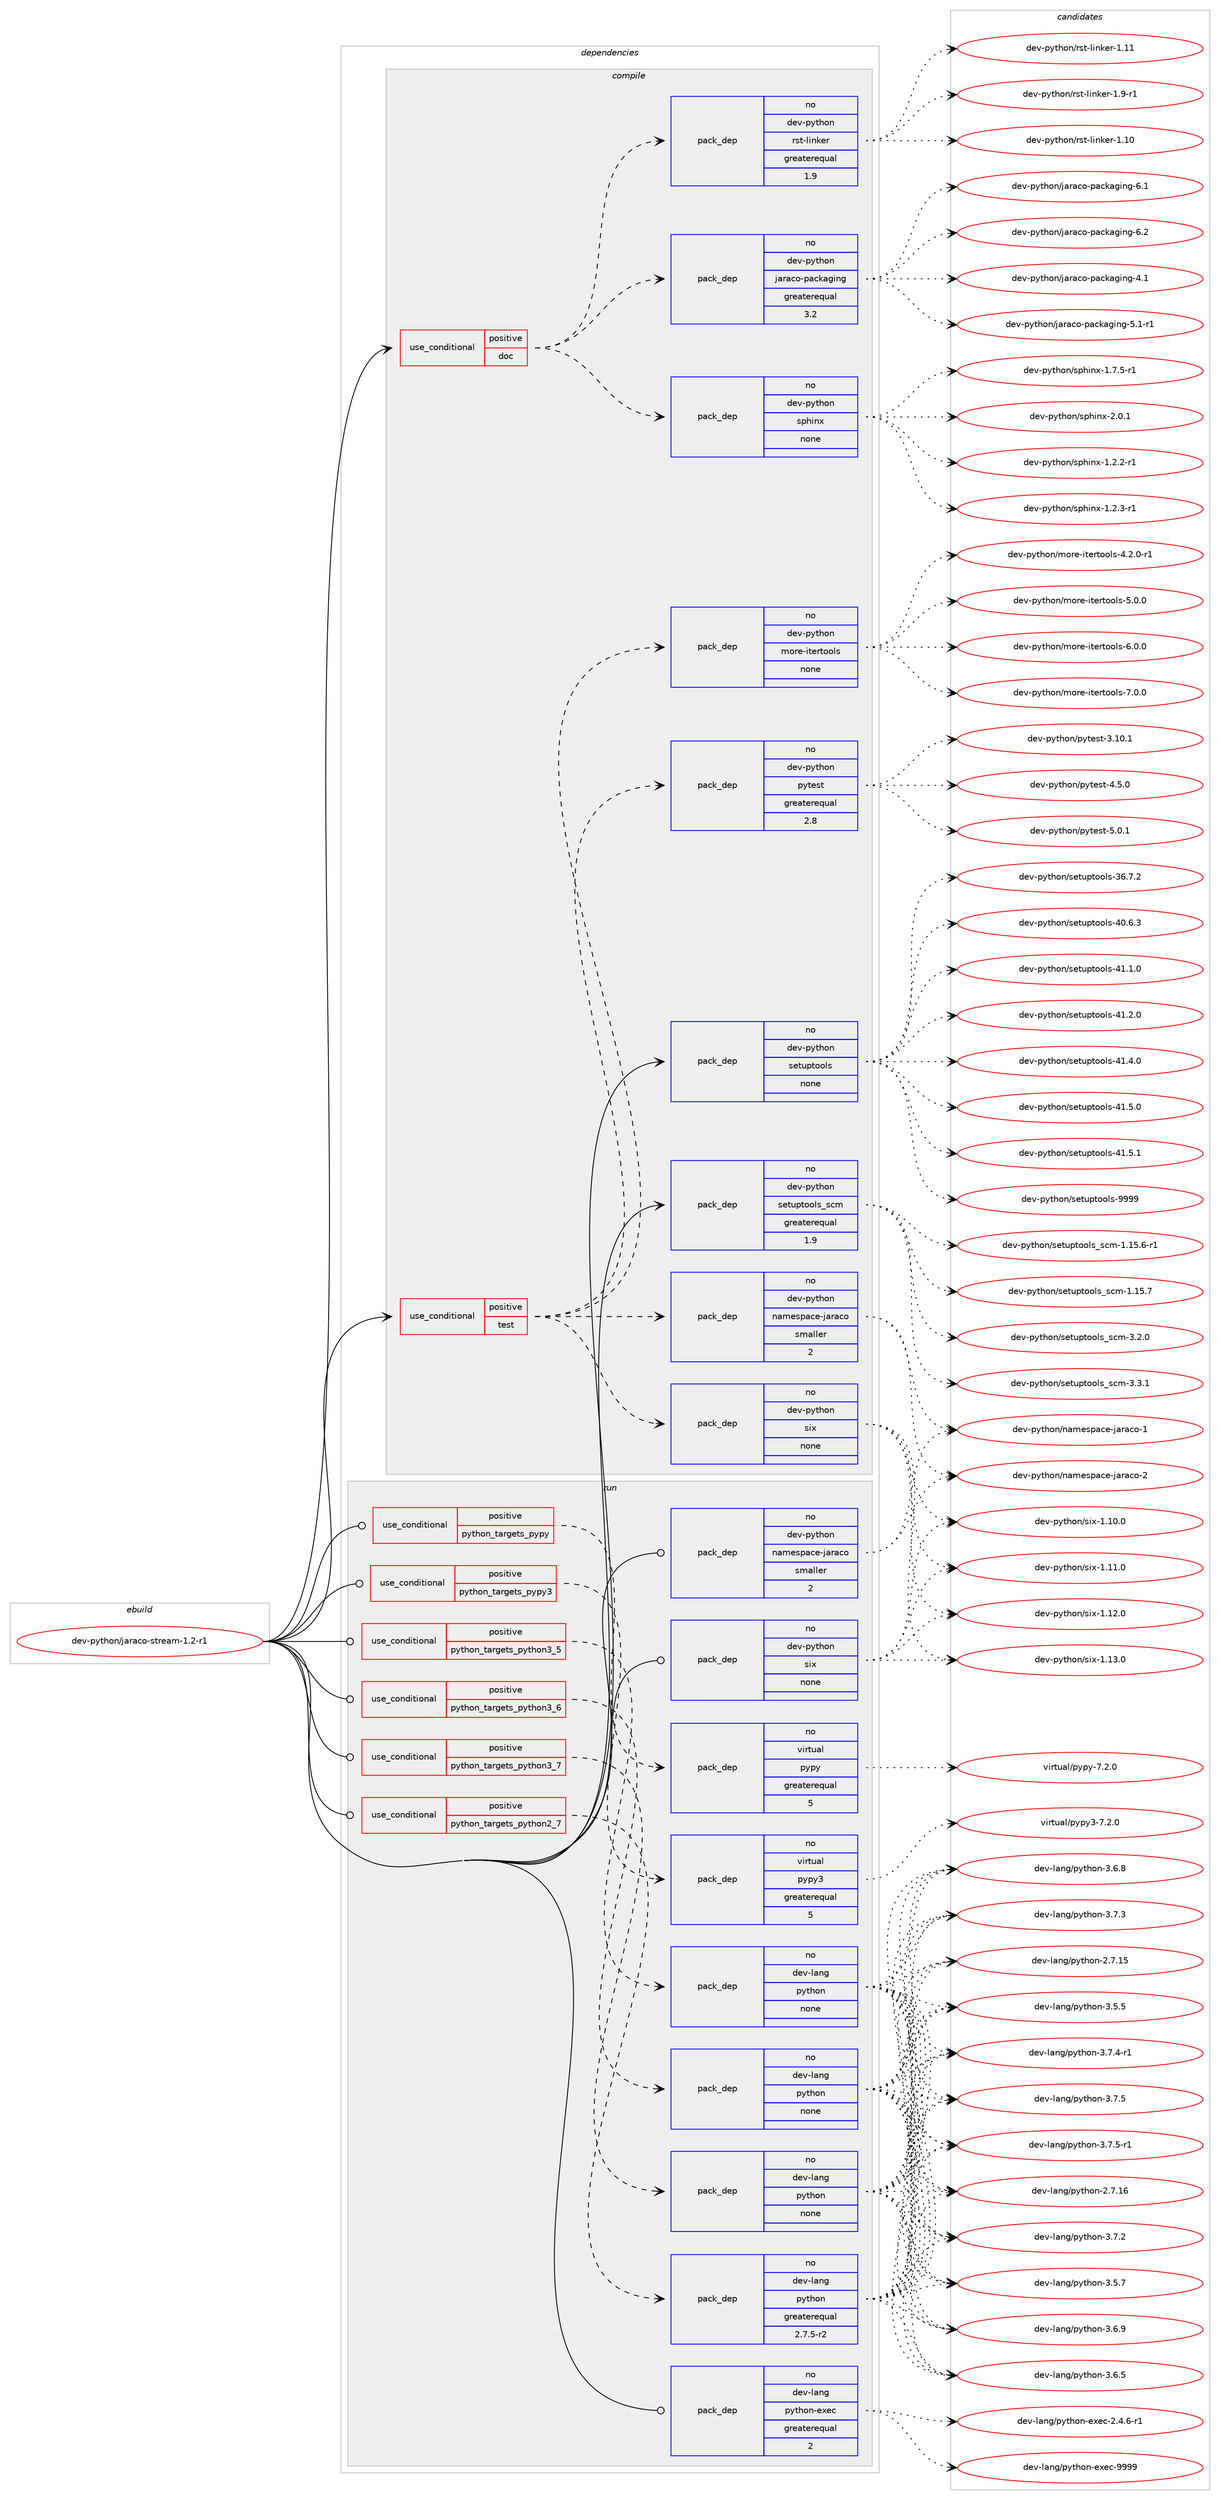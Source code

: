 digraph prolog {

# *************
# Graph options
# *************

newrank=true;
concentrate=true;
compound=true;
graph [rankdir=LR,fontname=Helvetica,fontsize=10,ranksep=1.5];#, ranksep=2.5, nodesep=0.2];
edge  [arrowhead=vee];
node  [fontname=Helvetica,fontsize=10];

# **********
# The ebuild
# **********

subgraph cluster_leftcol {
color=gray;
rank=same;
label=<<i>ebuild</i>>;
id [label="dev-python/jaraco-stream-1.2-r1", color=red, width=4, href="../dev-python/jaraco-stream-1.2-r1.svg"];
}

# ****************
# The dependencies
# ****************

subgraph cluster_midcol {
color=gray;
label=<<i>dependencies</i>>;
subgraph cluster_compile {
fillcolor="#eeeeee";
style=filled;
label=<<i>compile</i>>;
subgraph cond141289 {
dependency610820 [label=<<TABLE BORDER="0" CELLBORDER="1" CELLSPACING="0" CELLPADDING="4"><TR><TD ROWSPAN="3" CELLPADDING="10">use_conditional</TD></TR><TR><TD>positive</TD></TR><TR><TD>doc</TD></TR></TABLE>>, shape=none, color=red];
subgraph pack457732 {
dependency610821 [label=<<TABLE BORDER="0" CELLBORDER="1" CELLSPACING="0" CELLPADDING="4" WIDTH="220"><TR><TD ROWSPAN="6" CELLPADDING="30">pack_dep</TD></TR><TR><TD WIDTH="110">no</TD></TR><TR><TD>dev-python</TD></TR><TR><TD>jaraco-packaging</TD></TR><TR><TD>greaterequal</TD></TR><TR><TD>3.2</TD></TR></TABLE>>, shape=none, color=blue];
}
dependency610820:e -> dependency610821:w [weight=20,style="dashed",arrowhead="vee"];
subgraph pack457733 {
dependency610822 [label=<<TABLE BORDER="0" CELLBORDER="1" CELLSPACING="0" CELLPADDING="4" WIDTH="220"><TR><TD ROWSPAN="6" CELLPADDING="30">pack_dep</TD></TR><TR><TD WIDTH="110">no</TD></TR><TR><TD>dev-python</TD></TR><TR><TD>rst-linker</TD></TR><TR><TD>greaterequal</TD></TR><TR><TD>1.9</TD></TR></TABLE>>, shape=none, color=blue];
}
dependency610820:e -> dependency610822:w [weight=20,style="dashed",arrowhead="vee"];
subgraph pack457734 {
dependency610823 [label=<<TABLE BORDER="0" CELLBORDER="1" CELLSPACING="0" CELLPADDING="4" WIDTH="220"><TR><TD ROWSPAN="6" CELLPADDING="30">pack_dep</TD></TR><TR><TD WIDTH="110">no</TD></TR><TR><TD>dev-python</TD></TR><TR><TD>sphinx</TD></TR><TR><TD>none</TD></TR><TR><TD></TD></TR></TABLE>>, shape=none, color=blue];
}
dependency610820:e -> dependency610823:w [weight=20,style="dashed",arrowhead="vee"];
}
id:e -> dependency610820:w [weight=20,style="solid",arrowhead="vee"];
subgraph cond141290 {
dependency610824 [label=<<TABLE BORDER="0" CELLBORDER="1" CELLSPACING="0" CELLPADDING="4"><TR><TD ROWSPAN="3" CELLPADDING="10">use_conditional</TD></TR><TR><TD>positive</TD></TR><TR><TD>test</TD></TR></TABLE>>, shape=none, color=red];
subgraph pack457735 {
dependency610825 [label=<<TABLE BORDER="0" CELLBORDER="1" CELLSPACING="0" CELLPADDING="4" WIDTH="220"><TR><TD ROWSPAN="6" CELLPADDING="30">pack_dep</TD></TR><TR><TD WIDTH="110">no</TD></TR><TR><TD>dev-python</TD></TR><TR><TD>namespace-jaraco</TD></TR><TR><TD>smaller</TD></TR><TR><TD>2</TD></TR></TABLE>>, shape=none, color=blue];
}
dependency610824:e -> dependency610825:w [weight=20,style="dashed",arrowhead="vee"];
subgraph pack457736 {
dependency610826 [label=<<TABLE BORDER="0" CELLBORDER="1" CELLSPACING="0" CELLPADDING="4" WIDTH="220"><TR><TD ROWSPAN="6" CELLPADDING="30">pack_dep</TD></TR><TR><TD WIDTH="110">no</TD></TR><TR><TD>dev-python</TD></TR><TR><TD>six</TD></TR><TR><TD>none</TD></TR><TR><TD></TD></TR></TABLE>>, shape=none, color=blue];
}
dependency610824:e -> dependency610826:w [weight=20,style="dashed",arrowhead="vee"];
subgraph pack457737 {
dependency610827 [label=<<TABLE BORDER="0" CELLBORDER="1" CELLSPACING="0" CELLPADDING="4" WIDTH="220"><TR><TD ROWSPAN="6" CELLPADDING="30">pack_dep</TD></TR><TR><TD WIDTH="110">no</TD></TR><TR><TD>dev-python</TD></TR><TR><TD>pytest</TD></TR><TR><TD>greaterequal</TD></TR><TR><TD>2.8</TD></TR></TABLE>>, shape=none, color=blue];
}
dependency610824:e -> dependency610827:w [weight=20,style="dashed",arrowhead="vee"];
subgraph pack457738 {
dependency610828 [label=<<TABLE BORDER="0" CELLBORDER="1" CELLSPACING="0" CELLPADDING="4" WIDTH="220"><TR><TD ROWSPAN="6" CELLPADDING="30">pack_dep</TD></TR><TR><TD WIDTH="110">no</TD></TR><TR><TD>dev-python</TD></TR><TR><TD>more-itertools</TD></TR><TR><TD>none</TD></TR><TR><TD></TD></TR></TABLE>>, shape=none, color=blue];
}
dependency610824:e -> dependency610828:w [weight=20,style="dashed",arrowhead="vee"];
}
id:e -> dependency610824:w [weight=20,style="solid",arrowhead="vee"];
subgraph pack457739 {
dependency610829 [label=<<TABLE BORDER="0" CELLBORDER="1" CELLSPACING="0" CELLPADDING="4" WIDTH="220"><TR><TD ROWSPAN="6" CELLPADDING="30">pack_dep</TD></TR><TR><TD WIDTH="110">no</TD></TR><TR><TD>dev-python</TD></TR><TR><TD>setuptools</TD></TR><TR><TD>none</TD></TR><TR><TD></TD></TR></TABLE>>, shape=none, color=blue];
}
id:e -> dependency610829:w [weight=20,style="solid",arrowhead="vee"];
subgraph pack457740 {
dependency610830 [label=<<TABLE BORDER="0" CELLBORDER="1" CELLSPACING="0" CELLPADDING="4" WIDTH="220"><TR><TD ROWSPAN="6" CELLPADDING="30">pack_dep</TD></TR><TR><TD WIDTH="110">no</TD></TR><TR><TD>dev-python</TD></TR><TR><TD>setuptools_scm</TD></TR><TR><TD>greaterequal</TD></TR><TR><TD>1.9</TD></TR></TABLE>>, shape=none, color=blue];
}
id:e -> dependency610830:w [weight=20,style="solid",arrowhead="vee"];
}
subgraph cluster_compileandrun {
fillcolor="#eeeeee";
style=filled;
label=<<i>compile and run</i>>;
}
subgraph cluster_run {
fillcolor="#eeeeee";
style=filled;
label=<<i>run</i>>;
subgraph cond141291 {
dependency610831 [label=<<TABLE BORDER="0" CELLBORDER="1" CELLSPACING="0" CELLPADDING="4"><TR><TD ROWSPAN="3" CELLPADDING="10">use_conditional</TD></TR><TR><TD>positive</TD></TR><TR><TD>python_targets_pypy</TD></TR></TABLE>>, shape=none, color=red];
subgraph pack457741 {
dependency610832 [label=<<TABLE BORDER="0" CELLBORDER="1" CELLSPACING="0" CELLPADDING="4" WIDTH="220"><TR><TD ROWSPAN="6" CELLPADDING="30">pack_dep</TD></TR><TR><TD WIDTH="110">no</TD></TR><TR><TD>virtual</TD></TR><TR><TD>pypy</TD></TR><TR><TD>greaterequal</TD></TR><TR><TD>5</TD></TR></TABLE>>, shape=none, color=blue];
}
dependency610831:e -> dependency610832:w [weight=20,style="dashed",arrowhead="vee"];
}
id:e -> dependency610831:w [weight=20,style="solid",arrowhead="odot"];
subgraph cond141292 {
dependency610833 [label=<<TABLE BORDER="0" CELLBORDER="1" CELLSPACING="0" CELLPADDING="4"><TR><TD ROWSPAN="3" CELLPADDING="10">use_conditional</TD></TR><TR><TD>positive</TD></TR><TR><TD>python_targets_pypy3</TD></TR></TABLE>>, shape=none, color=red];
subgraph pack457742 {
dependency610834 [label=<<TABLE BORDER="0" CELLBORDER="1" CELLSPACING="0" CELLPADDING="4" WIDTH="220"><TR><TD ROWSPAN="6" CELLPADDING="30">pack_dep</TD></TR><TR><TD WIDTH="110">no</TD></TR><TR><TD>virtual</TD></TR><TR><TD>pypy3</TD></TR><TR><TD>greaterequal</TD></TR><TR><TD>5</TD></TR></TABLE>>, shape=none, color=blue];
}
dependency610833:e -> dependency610834:w [weight=20,style="dashed",arrowhead="vee"];
}
id:e -> dependency610833:w [weight=20,style="solid",arrowhead="odot"];
subgraph cond141293 {
dependency610835 [label=<<TABLE BORDER="0" CELLBORDER="1" CELLSPACING="0" CELLPADDING="4"><TR><TD ROWSPAN="3" CELLPADDING="10">use_conditional</TD></TR><TR><TD>positive</TD></TR><TR><TD>python_targets_python2_7</TD></TR></TABLE>>, shape=none, color=red];
subgraph pack457743 {
dependency610836 [label=<<TABLE BORDER="0" CELLBORDER="1" CELLSPACING="0" CELLPADDING="4" WIDTH="220"><TR><TD ROWSPAN="6" CELLPADDING="30">pack_dep</TD></TR><TR><TD WIDTH="110">no</TD></TR><TR><TD>dev-lang</TD></TR><TR><TD>python</TD></TR><TR><TD>greaterequal</TD></TR><TR><TD>2.7.5-r2</TD></TR></TABLE>>, shape=none, color=blue];
}
dependency610835:e -> dependency610836:w [weight=20,style="dashed",arrowhead="vee"];
}
id:e -> dependency610835:w [weight=20,style="solid",arrowhead="odot"];
subgraph cond141294 {
dependency610837 [label=<<TABLE BORDER="0" CELLBORDER="1" CELLSPACING="0" CELLPADDING="4"><TR><TD ROWSPAN="3" CELLPADDING="10">use_conditional</TD></TR><TR><TD>positive</TD></TR><TR><TD>python_targets_python3_5</TD></TR></TABLE>>, shape=none, color=red];
subgraph pack457744 {
dependency610838 [label=<<TABLE BORDER="0" CELLBORDER="1" CELLSPACING="0" CELLPADDING="4" WIDTH="220"><TR><TD ROWSPAN="6" CELLPADDING="30">pack_dep</TD></TR><TR><TD WIDTH="110">no</TD></TR><TR><TD>dev-lang</TD></TR><TR><TD>python</TD></TR><TR><TD>none</TD></TR><TR><TD></TD></TR></TABLE>>, shape=none, color=blue];
}
dependency610837:e -> dependency610838:w [weight=20,style="dashed",arrowhead="vee"];
}
id:e -> dependency610837:w [weight=20,style="solid",arrowhead="odot"];
subgraph cond141295 {
dependency610839 [label=<<TABLE BORDER="0" CELLBORDER="1" CELLSPACING="0" CELLPADDING="4"><TR><TD ROWSPAN="3" CELLPADDING="10">use_conditional</TD></TR><TR><TD>positive</TD></TR><TR><TD>python_targets_python3_6</TD></TR></TABLE>>, shape=none, color=red];
subgraph pack457745 {
dependency610840 [label=<<TABLE BORDER="0" CELLBORDER="1" CELLSPACING="0" CELLPADDING="4" WIDTH="220"><TR><TD ROWSPAN="6" CELLPADDING="30">pack_dep</TD></TR><TR><TD WIDTH="110">no</TD></TR><TR><TD>dev-lang</TD></TR><TR><TD>python</TD></TR><TR><TD>none</TD></TR><TR><TD></TD></TR></TABLE>>, shape=none, color=blue];
}
dependency610839:e -> dependency610840:w [weight=20,style="dashed",arrowhead="vee"];
}
id:e -> dependency610839:w [weight=20,style="solid",arrowhead="odot"];
subgraph cond141296 {
dependency610841 [label=<<TABLE BORDER="0" CELLBORDER="1" CELLSPACING="0" CELLPADDING="4"><TR><TD ROWSPAN="3" CELLPADDING="10">use_conditional</TD></TR><TR><TD>positive</TD></TR><TR><TD>python_targets_python3_7</TD></TR></TABLE>>, shape=none, color=red];
subgraph pack457746 {
dependency610842 [label=<<TABLE BORDER="0" CELLBORDER="1" CELLSPACING="0" CELLPADDING="4" WIDTH="220"><TR><TD ROWSPAN="6" CELLPADDING="30">pack_dep</TD></TR><TR><TD WIDTH="110">no</TD></TR><TR><TD>dev-lang</TD></TR><TR><TD>python</TD></TR><TR><TD>none</TD></TR><TR><TD></TD></TR></TABLE>>, shape=none, color=blue];
}
dependency610841:e -> dependency610842:w [weight=20,style="dashed",arrowhead="vee"];
}
id:e -> dependency610841:w [weight=20,style="solid",arrowhead="odot"];
subgraph pack457747 {
dependency610843 [label=<<TABLE BORDER="0" CELLBORDER="1" CELLSPACING="0" CELLPADDING="4" WIDTH="220"><TR><TD ROWSPAN="6" CELLPADDING="30">pack_dep</TD></TR><TR><TD WIDTH="110">no</TD></TR><TR><TD>dev-lang</TD></TR><TR><TD>python-exec</TD></TR><TR><TD>greaterequal</TD></TR><TR><TD>2</TD></TR></TABLE>>, shape=none, color=blue];
}
id:e -> dependency610843:w [weight=20,style="solid",arrowhead="odot"];
subgraph pack457748 {
dependency610844 [label=<<TABLE BORDER="0" CELLBORDER="1" CELLSPACING="0" CELLPADDING="4" WIDTH="220"><TR><TD ROWSPAN="6" CELLPADDING="30">pack_dep</TD></TR><TR><TD WIDTH="110">no</TD></TR><TR><TD>dev-python</TD></TR><TR><TD>namespace-jaraco</TD></TR><TR><TD>smaller</TD></TR><TR><TD>2</TD></TR></TABLE>>, shape=none, color=blue];
}
id:e -> dependency610844:w [weight=20,style="solid",arrowhead="odot"];
subgraph pack457749 {
dependency610845 [label=<<TABLE BORDER="0" CELLBORDER="1" CELLSPACING="0" CELLPADDING="4" WIDTH="220"><TR><TD ROWSPAN="6" CELLPADDING="30">pack_dep</TD></TR><TR><TD WIDTH="110">no</TD></TR><TR><TD>dev-python</TD></TR><TR><TD>six</TD></TR><TR><TD>none</TD></TR><TR><TD></TD></TR></TABLE>>, shape=none, color=blue];
}
id:e -> dependency610845:w [weight=20,style="solid",arrowhead="odot"];
}
}

# **************
# The candidates
# **************

subgraph cluster_choices {
rank=same;
color=gray;
label=<<i>candidates</i>>;

subgraph choice457732 {
color=black;
nodesep=1;
choice10010111845112121116104111110471069711497991114511297991079710310511010345524649 [label="dev-python/jaraco-packaging-4.1", color=red, width=4,href="../dev-python/jaraco-packaging-4.1.svg"];
choice100101118451121211161041111104710697114979911145112979910797103105110103455346494511449 [label="dev-python/jaraco-packaging-5.1-r1", color=red, width=4,href="../dev-python/jaraco-packaging-5.1-r1.svg"];
choice10010111845112121116104111110471069711497991114511297991079710310511010345544649 [label="dev-python/jaraco-packaging-6.1", color=red, width=4,href="../dev-python/jaraco-packaging-6.1.svg"];
choice10010111845112121116104111110471069711497991114511297991079710310511010345544650 [label="dev-python/jaraco-packaging-6.2", color=red, width=4,href="../dev-python/jaraco-packaging-6.2.svg"];
dependency610821:e -> choice10010111845112121116104111110471069711497991114511297991079710310511010345524649:w [style=dotted,weight="100"];
dependency610821:e -> choice100101118451121211161041111104710697114979911145112979910797103105110103455346494511449:w [style=dotted,weight="100"];
dependency610821:e -> choice10010111845112121116104111110471069711497991114511297991079710310511010345544649:w [style=dotted,weight="100"];
dependency610821:e -> choice10010111845112121116104111110471069711497991114511297991079710310511010345544650:w [style=dotted,weight="100"];
}
subgraph choice457733 {
color=black;
nodesep=1;
choice1001011184511212111610411111047114115116451081051101071011144549464948 [label="dev-python/rst-linker-1.10", color=red, width=4,href="../dev-python/rst-linker-1.10.svg"];
choice1001011184511212111610411111047114115116451081051101071011144549464949 [label="dev-python/rst-linker-1.11", color=red, width=4,href="../dev-python/rst-linker-1.11.svg"];
choice100101118451121211161041111104711411511645108105110107101114454946574511449 [label="dev-python/rst-linker-1.9-r1", color=red, width=4,href="../dev-python/rst-linker-1.9-r1.svg"];
dependency610822:e -> choice1001011184511212111610411111047114115116451081051101071011144549464948:w [style=dotted,weight="100"];
dependency610822:e -> choice1001011184511212111610411111047114115116451081051101071011144549464949:w [style=dotted,weight="100"];
dependency610822:e -> choice100101118451121211161041111104711411511645108105110107101114454946574511449:w [style=dotted,weight="100"];
}
subgraph choice457734 {
color=black;
nodesep=1;
choice10010111845112121116104111110471151121041051101204549465046504511449 [label="dev-python/sphinx-1.2.2-r1", color=red, width=4,href="../dev-python/sphinx-1.2.2-r1.svg"];
choice10010111845112121116104111110471151121041051101204549465046514511449 [label="dev-python/sphinx-1.2.3-r1", color=red, width=4,href="../dev-python/sphinx-1.2.3-r1.svg"];
choice10010111845112121116104111110471151121041051101204549465546534511449 [label="dev-python/sphinx-1.7.5-r1", color=red, width=4,href="../dev-python/sphinx-1.7.5-r1.svg"];
choice1001011184511212111610411111047115112104105110120455046484649 [label="dev-python/sphinx-2.0.1", color=red, width=4,href="../dev-python/sphinx-2.0.1.svg"];
dependency610823:e -> choice10010111845112121116104111110471151121041051101204549465046504511449:w [style=dotted,weight="100"];
dependency610823:e -> choice10010111845112121116104111110471151121041051101204549465046514511449:w [style=dotted,weight="100"];
dependency610823:e -> choice10010111845112121116104111110471151121041051101204549465546534511449:w [style=dotted,weight="100"];
dependency610823:e -> choice1001011184511212111610411111047115112104105110120455046484649:w [style=dotted,weight="100"];
}
subgraph choice457735 {
color=black;
nodesep=1;
choice1001011184511212111610411111047110971091011151129799101451069711497991114549 [label="dev-python/namespace-jaraco-1", color=red, width=4,href="../dev-python/namespace-jaraco-1.svg"];
choice1001011184511212111610411111047110971091011151129799101451069711497991114550 [label="dev-python/namespace-jaraco-2", color=red, width=4,href="../dev-python/namespace-jaraco-2.svg"];
dependency610825:e -> choice1001011184511212111610411111047110971091011151129799101451069711497991114549:w [style=dotted,weight="100"];
dependency610825:e -> choice1001011184511212111610411111047110971091011151129799101451069711497991114550:w [style=dotted,weight="100"];
}
subgraph choice457736 {
color=black;
nodesep=1;
choice100101118451121211161041111104711510512045494649484648 [label="dev-python/six-1.10.0", color=red, width=4,href="../dev-python/six-1.10.0.svg"];
choice100101118451121211161041111104711510512045494649494648 [label="dev-python/six-1.11.0", color=red, width=4,href="../dev-python/six-1.11.0.svg"];
choice100101118451121211161041111104711510512045494649504648 [label="dev-python/six-1.12.0", color=red, width=4,href="../dev-python/six-1.12.0.svg"];
choice100101118451121211161041111104711510512045494649514648 [label="dev-python/six-1.13.0", color=red, width=4,href="../dev-python/six-1.13.0.svg"];
dependency610826:e -> choice100101118451121211161041111104711510512045494649484648:w [style=dotted,weight="100"];
dependency610826:e -> choice100101118451121211161041111104711510512045494649494648:w [style=dotted,weight="100"];
dependency610826:e -> choice100101118451121211161041111104711510512045494649504648:w [style=dotted,weight="100"];
dependency610826:e -> choice100101118451121211161041111104711510512045494649514648:w [style=dotted,weight="100"];
}
subgraph choice457737 {
color=black;
nodesep=1;
choice100101118451121211161041111104711212111610111511645514649484649 [label="dev-python/pytest-3.10.1", color=red, width=4,href="../dev-python/pytest-3.10.1.svg"];
choice1001011184511212111610411111047112121116101115116455246534648 [label="dev-python/pytest-4.5.0", color=red, width=4,href="../dev-python/pytest-4.5.0.svg"];
choice1001011184511212111610411111047112121116101115116455346484649 [label="dev-python/pytest-5.0.1", color=red, width=4,href="../dev-python/pytest-5.0.1.svg"];
dependency610827:e -> choice100101118451121211161041111104711212111610111511645514649484649:w [style=dotted,weight="100"];
dependency610827:e -> choice1001011184511212111610411111047112121116101115116455246534648:w [style=dotted,weight="100"];
dependency610827:e -> choice1001011184511212111610411111047112121116101115116455346484649:w [style=dotted,weight="100"];
}
subgraph choice457738 {
color=black;
nodesep=1;
choice1001011184511212111610411111047109111114101451051161011141161111111081154552465046484511449 [label="dev-python/more-itertools-4.2.0-r1", color=red, width=4,href="../dev-python/more-itertools-4.2.0-r1.svg"];
choice100101118451121211161041111104710911111410145105116101114116111111108115455346484648 [label="dev-python/more-itertools-5.0.0", color=red, width=4,href="../dev-python/more-itertools-5.0.0.svg"];
choice100101118451121211161041111104710911111410145105116101114116111111108115455446484648 [label="dev-python/more-itertools-6.0.0", color=red, width=4,href="../dev-python/more-itertools-6.0.0.svg"];
choice100101118451121211161041111104710911111410145105116101114116111111108115455546484648 [label="dev-python/more-itertools-7.0.0", color=red, width=4,href="../dev-python/more-itertools-7.0.0.svg"];
dependency610828:e -> choice1001011184511212111610411111047109111114101451051161011141161111111081154552465046484511449:w [style=dotted,weight="100"];
dependency610828:e -> choice100101118451121211161041111104710911111410145105116101114116111111108115455346484648:w [style=dotted,weight="100"];
dependency610828:e -> choice100101118451121211161041111104710911111410145105116101114116111111108115455446484648:w [style=dotted,weight="100"];
dependency610828:e -> choice100101118451121211161041111104710911111410145105116101114116111111108115455546484648:w [style=dotted,weight="100"];
}
subgraph choice457739 {
color=black;
nodesep=1;
choice100101118451121211161041111104711510111611711211611111110811545515446554650 [label="dev-python/setuptools-36.7.2", color=red, width=4,href="../dev-python/setuptools-36.7.2.svg"];
choice100101118451121211161041111104711510111611711211611111110811545524846544651 [label="dev-python/setuptools-40.6.3", color=red, width=4,href="../dev-python/setuptools-40.6.3.svg"];
choice100101118451121211161041111104711510111611711211611111110811545524946494648 [label="dev-python/setuptools-41.1.0", color=red, width=4,href="../dev-python/setuptools-41.1.0.svg"];
choice100101118451121211161041111104711510111611711211611111110811545524946504648 [label="dev-python/setuptools-41.2.0", color=red, width=4,href="../dev-python/setuptools-41.2.0.svg"];
choice100101118451121211161041111104711510111611711211611111110811545524946524648 [label="dev-python/setuptools-41.4.0", color=red, width=4,href="../dev-python/setuptools-41.4.0.svg"];
choice100101118451121211161041111104711510111611711211611111110811545524946534648 [label="dev-python/setuptools-41.5.0", color=red, width=4,href="../dev-python/setuptools-41.5.0.svg"];
choice100101118451121211161041111104711510111611711211611111110811545524946534649 [label="dev-python/setuptools-41.5.1", color=red, width=4,href="../dev-python/setuptools-41.5.1.svg"];
choice10010111845112121116104111110471151011161171121161111111081154557575757 [label="dev-python/setuptools-9999", color=red, width=4,href="../dev-python/setuptools-9999.svg"];
dependency610829:e -> choice100101118451121211161041111104711510111611711211611111110811545515446554650:w [style=dotted,weight="100"];
dependency610829:e -> choice100101118451121211161041111104711510111611711211611111110811545524846544651:w [style=dotted,weight="100"];
dependency610829:e -> choice100101118451121211161041111104711510111611711211611111110811545524946494648:w [style=dotted,weight="100"];
dependency610829:e -> choice100101118451121211161041111104711510111611711211611111110811545524946504648:w [style=dotted,weight="100"];
dependency610829:e -> choice100101118451121211161041111104711510111611711211611111110811545524946524648:w [style=dotted,weight="100"];
dependency610829:e -> choice100101118451121211161041111104711510111611711211611111110811545524946534648:w [style=dotted,weight="100"];
dependency610829:e -> choice100101118451121211161041111104711510111611711211611111110811545524946534649:w [style=dotted,weight="100"];
dependency610829:e -> choice10010111845112121116104111110471151011161171121161111111081154557575757:w [style=dotted,weight="100"];
}
subgraph choice457740 {
color=black;
nodesep=1;
choice10010111845112121116104111110471151011161171121161111111081159511599109454946495346544511449 [label="dev-python/setuptools_scm-1.15.6-r1", color=red, width=4,href="../dev-python/setuptools_scm-1.15.6-r1.svg"];
choice1001011184511212111610411111047115101116117112116111111108115951159910945494649534655 [label="dev-python/setuptools_scm-1.15.7", color=red, width=4,href="../dev-python/setuptools_scm-1.15.7.svg"];
choice10010111845112121116104111110471151011161171121161111111081159511599109455146504648 [label="dev-python/setuptools_scm-3.2.0", color=red, width=4,href="../dev-python/setuptools_scm-3.2.0.svg"];
choice10010111845112121116104111110471151011161171121161111111081159511599109455146514649 [label="dev-python/setuptools_scm-3.3.1", color=red, width=4,href="../dev-python/setuptools_scm-3.3.1.svg"];
dependency610830:e -> choice10010111845112121116104111110471151011161171121161111111081159511599109454946495346544511449:w [style=dotted,weight="100"];
dependency610830:e -> choice1001011184511212111610411111047115101116117112116111111108115951159910945494649534655:w [style=dotted,weight="100"];
dependency610830:e -> choice10010111845112121116104111110471151011161171121161111111081159511599109455146504648:w [style=dotted,weight="100"];
dependency610830:e -> choice10010111845112121116104111110471151011161171121161111111081159511599109455146514649:w [style=dotted,weight="100"];
}
subgraph choice457741 {
color=black;
nodesep=1;
choice1181051141161179710847112121112121455546504648 [label="virtual/pypy-7.2.0", color=red, width=4,href="../virtual/pypy-7.2.0.svg"];
dependency610832:e -> choice1181051141161179710847112121112121455546504648:w [style=dotted,weight="100"];
}
subgraph choice457742 {
color=black;
nodesep=1;
choice118105114116117971084711212111212151455546504648 [label="virtual/pypy3-7.2.0", color=red, width=4,href="../virtual/pypy3-7.2.0.svg"];
dependency610834:e -> choice118105114116117971084711212111212151455546504648:w [style=dotted,weight="100"];
}
subgraph choice457743 {
color=black;
nodesep=1;
choice10010111845108971101034711212111610411111045504655464953 [label="dev-lang/python-2.7.15", color=red, width=4,href="../dev-lang/python-2.7.15.svg"];
choice10010111845108971101034711212111610411111045504655464954 [label="dev-lang/python-2.7.16", color=red, width=4,href="../dev-lang/python-2.7.16.svg"];
choice100101118451089711010347112121116104111110455146534653 [label="dev-lang/python-3.5.5", color=red, width=4,href="../dev-lang/python-3.5.5.svg"];
choice100101118451089711010347112121116104111110455146534655 [label="dev-lang/python-3.5.7", color=red, width=4,href="../dev-lang/python-3.5.7.svg"];
choice100101118451089711010347112121116104111110455146544653 [label="dev-lang/python-3.6.5", color=red, width=4,href="../dev-lang/python-3.6.5.svg"];
choice100101118451089711010347112121116104111110455146544656 [label="dev-lang/python-3.6.8", color=red, width=4,href="../dev-lang/python-3.6.8.svg"];
choice100101118451089711010347112121116104111110455146544657 [label="dev-lang/python-3.6.9", color=red, width=4,href="../dev-lang/python-3.6.9.svg"];
choice100101118451089711010347112121116104111110455146554650 [label="dev-lang/python-3.7.2", color=red, width=4,href="../dev-lang/python-3.7.2.svg"];
choice100101118451089711010347112121116104111110455146554651 [label="dev-lang/python-3.7.3", color=red, width=4,href="../dev-lang/python-3.7.3.svg"];
choice1001011184510897110103471121211161041111104551465546524511449 [label="dev-lang/python-3.7.4-r1", color=red, width=4,href="../dev-lang/python-3.7.4-r1.svg"];
choice100101118451089711010347112121116104111110455146554653 [label="dev-lang/python-3.7.5", color=red, width=4,href="../dev-lang/python-3.7.5.svg"];
choice1001011184510897110103471121211161041111104551465546534511449 [label="dev-lang/python-3.7.5-r1", color=red, width=4,href="../dev-lang/python-3.7.5-r1.svg"];
dependency610836:e -> choice10010111845108971101034711212111610411111045504655464953:w [style=dotted,weight="100"];
dependency610836:e -> choice10010111845108971101034711212111610411111045504655464954:w [style=dotted,weight="100"];
dependency610836:e -> choice100101118451089711010347112121116104111110455146534653:w [style=dotted,weight="100"];
dependency610836:e -> choice100101118451089711010347112121116104111110455146534655:w [style=dotted,weight="100"];
dependency610836:e -> choice100101118451089711010347112121116104111110455146544653:w [style=dotted,weight="100"];
dependency610836:e -> choice100101118451089711010347112121116104111110455146544656:w [style=dotted,weight="100"];
dependency610836:e -> choice100101118451089711010347112121116104111110455146544657:w [style=dotted,weight="100"];
dependency610836:e -> choice100101118451089711010347112121116104111110455146554650:w [style=dotted,weight="100"];
dependency610836:e -> choice100101118451089711010347112121116104111110455146554651:w [style=dotted,weight="100"];
dependency610836:e -> choice1001011184510897110103471121211161041111104551465546524511449:w [style=dotted,weight="100"];
dependency610836:e -> choice100101118451089711010347112121116104111110455146554653:w [style=dotted,weight="100"];
dependency610836:e -> choice1001011184510897110103471121211161041111104551465546534511449:w [style=dotted,weight="100"];
}
subgraph choice457744 {
color=black;
nodesep=1;
choice10010111845108971101034711212111610411111045504655464953 [label="dev-lang/python-2.7.15", color=red, width=4,href="../dev-lang/python-2.7.15.svg"];
choice10010111845108971101034711212111610411111045504655464954 [label="dev-lang/python-2.7.16", color=red, width=4,href="../dev-lang/python-2.7.16.svg"];
choice100101118451089711010347112121116104111110455146534653 [label="dev-lang/python-3.5.5", color=red, width=4,href="../dev-lang/python-3.5.5.svg"];
choice100101118451089711010347112121116104111110455146534655 [label="dev-lang/python-3.5.7", color=red, width=4,href="../dev-lang/python-3.5.7.svg"];
choice100101118451089711010347112121116104111110455146544653 [label="dev-lang/python-3.6.5", color=red, width=4,href="../dev-lang/python-3.6.5.svg"];
choice100101118451089711010347112121116104111110455146544656 [label="dev-lang/python-3.6.8", color=red, width=4,href="../dev-lang/python-3.6.8.svg"];
choice100101118451089711010347112121116104111110455146544657 [label="dev-lang/python-3.6.9", color=red, width=4,href="../dev-lang/python-3.6.9.svg"];
choice100101118451089711010347112121116104111110455146554650 [label="dev-lang/python-3.7.2", color=red, width=4,href="../dev-lang/python-3.7.2.svg"];
choice100101118451089711010347112121116104111110455146554651 [label="dev-lang/python-3.7.3", color=red, width=4,href="../dev-lang/python-3.7.3.svg"];
choice1001011184510897110103471121211161041111104551465546524511449 [label="dev-lang/python-3.7.4-r1", color=red, width=4,href="../dev-lang/python-3.7.4-r1.svg"];
choice100101118451089711010347112121116104111110455146554653 [label="dev-lang/python-3.7.5", color=red, width=4,href="../dev-lang/python-3.7.5.svg"];
choice1001011184510897110103471121211161041111104551465546534511449 [label="dev-lang/python-3.7.5-r1", color=red, width=4,href="../dev-lang/python-3.7.5-r1.svg"];
dependency610838:e -> choice10010111845108971101034711212111610411111045504655464953:w [style=dotted,weight="100"];
dependency610838:e -> choice10010111845108971101034711212111610411111045504655464954:w [style=dotted,weight="100"];
dependency610838:e -> choice100101118451089711010347112121116104111110455146534653:w [style=dotted,weight="100"];
dependency610838:e -> choice100101118451089711010347112121116104111110455146534655:w [style=dotted,weight="100"];
dependency610838:e -> choice100101118451089711010347112121116104111110455146544653:w [style=dotted,weight="100"];
dependency610838:e -> choice100101118451089711010347112121116104111110455146544656:w [style=dotted,weight="100"];
dependency610838:e -> choice100101118451089711010347112121116104111110455146544657:w [style=dotted,weight="100"];
dependency610838:e -> choice100101118451089711010347112121116104111110455146554650:w [style=dotted,weight="100"];
dependency610838:e -> choice100101118451089711010347112121116104111110455146554651:w [style=dotted,weight="100"];
dependency610838:e -> choice1001011184510897110103471121211161041111104551465546524511449:w [style=dotted,weight="100"];
dependency610838:e -> choice100101118451089711010347112121116104111110455146554653:w [style=dotted,weight="100"];
dependency610838:e -> choice1001011184510897110103471121211161041111104551465546534511449:w [style=dotted,weight="100"];
}
subgraph choice457745 {
color=black;
nodesep=1;
choice10010111845108971101034711212111610411111045504655464953 [label="dev-lang/python-2.7.15", color=red, width=4,href="../dev-lang/python-2.7.15.svg"];
choice10010111845108971101034711212111610411111045504655464954 [label="dev-lang/python-2.7.16", color=red, width=4,href="../dev-lang/python-2.7.16.svg"];
choice100101118451089711010347112121116104111110455146534653 [label="dev-lang/python-3.5.5", color=red, width=4,href="../dev-lang/python-3.5.5.svg"];
choice100101118451089711010347112121116104111110455146534655 [label="dev-lang/python-3.5.7", color=red, width=4,href="../dev-lang/python-3.5.7.svg"];
choice100101118451089711010347112121116104111110455146544653 [label="dev-lang/python-3.6.5", color=red, width=4,href="../dev-lang/python-3.6.5.svg"];
choice100101118451089711010347112121116104111110455146544656 [label="dev-lang/python-3.6.8", color=red, width=4,href="../dev-lang/python-3.6.8.svg"];
choice100101118451089711010347112121116104111110455146544657 [label="dev-lang/python-3.6.9", color=red, width=4,href="../dev-lang/python-3.6.9.svg"];
choice100101118451089711010347112121116104111110455146554650 [label="dev-lang/python-3.7.2", color=red, width=4,href="../dev-lang/python-3.7.2.svg"];
choice100101118451089711010347112121116104111110455146554651 [label="dev-lang/python-3.7.3", color=red, width=4,href="../dev-lang/python-3.7.3.svg"];
choice1001011184510897110103471121211161041111104551465546524511449 [label="dev-lang/python-3.7.4-r1", color=red, width=4,href="../dev-lang/python-3.7.4-r1.svg"];
choice100101118451089711010347112121116104111110455146554653 [label="dev-lang/python-3.7.5", color=red, width=4,href="../dev-lang/python-3.7.5.svg"];
choice1001011184510897110103471121211161041111104551465546534511449 [label="dev-lang/python-3.7.5-r1", color=red, width=4,href="../dev-lang/python-3.7.5-r1.svg"];
dependency610840:e -> choice10010111845108971101034711212111610411111045504655464953:w [style=dotted,weight="100"];
dependency610840:e -> choice10010111845108971101034711212111610411111045504655464954:w [style=dotted,weight="100"];
dependency610840:e -> choice100101118451089711010347112121116104111110455146534653:w [style=dotted,weight="100"];
dependency610840:e -> choice100101118451089711010347112121116104111110455146534655:w [style=dotted,weight="100"];
dependency610840:e -> choice100101118451089711010347112121116104111110455146544653:w [style=dotted,weight="100"];
dependency610840:e -> choice100101118451089711010347112121116104111110455146544656:w [style=dotted,weight="100"];
dependency610840:e -> choice100101118451089711010347112121116104111110455146544657:w [style=dotted,weight="100"];
dependency610840:e -> choice100101118451089711010347112121116104111110455146554650:w [style=dotted,weight="100"];
dependency610840:e -> choice100101118451089711010347112121116104111110455146554651:w [style=dotted,weight="100"];
dependency610840:e -> choice1001011184510897110103471121211161041111104551465546524511449:w [style=dotted,weight="100"];
dependency610840:e -> choice100101118451089711010347112121116104111110455146554653:w [style=dotted,weight="100"];
dependency610840:e -> choice1001011184510897110103471121211161041111104551465546534511449:w [style=dotted,weight="100"];
}
subgraph choice457746 {
color=black;
nodesep=1;
choice10010111845108971101034711212111610411111045504655464953 [label="dev-lang/python-2.7.15", color=red, width=4,href="../dev-lang/python-2.7.15.svg"];
choice10010111845108971101034711212111610411111045504655464954 [label="dev-lang/python-2.7.16", color=red, width=4,href="../dev-lang/python-2.7.16.svg"];
choice100101118451089711010347112121116104111110455146534653 [label="dev-lang/python-3.5.5", color=red, width=4,href="../dev-lang/python-3.5.5.svg"];
choice100101118451089711010347112121116104111110455146534655 [label="dev-lang/python-3.5.7", color=red, width=4,href="../dev-lang/python-3.5.7.svg"];
choice100101118451089711010347112121116104111110455146544653 [label="dev-lang/python-3.6.5", color=red, width=4,href="../dev-lang/python-3.6.5.svg"];
choice100101118451089711010347112121116104111110455146544656 [label="dev-lang/python-3.6.8", color=red, width=4,href="../dev-lang/python-3.6.8.svg"];
choice100101118451089711010347112121116104111110455146544657 [label="dev-lang/python-3.6.9", color=red, width=4,href="../dev-lang/python-3.6.9.svg"];
choice100101118451089711010347112121116104111110455146554650 [label="dev-lang/python-3.7.2", color=red, width=4,href="../dev-lang/python-3.7.2.svg"];
choice100101118451089711010347112121116104111110455146554651 [label="dev-lang/python-3.7.3", color=red, width=4,href="../dev-lang/python-3.7.3.svg"];
choice1001011184510897110103471121211161041111104551465546524511449 [label="dev-lang/python-3.7.4-r1", color=red, width=4,href="../dev-lang/python-3.7.4-r1.svg"];
choice100101118451089711010347112121116104111110455146554653 [label="dev-lang/python-3.7.5", color=red, width=4,href="../dev-lang/python-3.7.5.svg"];
choice1001011184510897110103471121211161041111104551465546534511449 [label="dev-lang/python-3.7.5-r1", color=red, width=4,href="../dev-lang/python-3.7.5-r1.svg"];
dependency610842:e -> choice10010111845108971101034711212111610411111045504655464953:w [style=dotted,weight="100"];
dependency610842:e -> choice10010111845108971101034711212111610411111045504655464954:w [style=dotted,weight="100"];
dependency610842:e -> choice100101118451089711010347112121116104111110455146534653:w [style=dotted,weight="100"];
dependency610842:e -> choice100101118451089711010347112121116104111110455146534655:w [style=dotted,weight="100"];
dependency610842:e -> choice100101118451089711010347112121116104111110455146544653:w [style=dotted,weight="100"];
dependency610842:e -> choice100101118451089711010347112121116104111110455146544656:w [style=dotted,weight="100"];
dependency610842:e -> choice100101118451089711010347112121116104111110455146544657:w [style=dotted,weight="100"];
dependency610842:e -> choice100101118451089711010347112121116104111110455146554650:w [style=dotted,weight="100"];
dependency610842:e -> choice100101118451089711010347112121116104111110455146554651:w [style=dotted,weight="100"];
dependency610842:e -> choice1001011184510897110103471121211161041111104551465546524511449:w [style=dotted,weight="100"];
dependency610842:e -> choice100101118451089711010347112121116104111110455146554653:w [style=dotted,weight="100"];
dependency610842:e -> choice1001011184510897110103471121211161041111104551465546534511449:w [style=dotted,weight="100"];
}
subgraph choice457747 {
color=black;
nodesep=1;
choice10010111845108971101034711212111610411111045101120101994550465246544511449 [label="dev-lang/python-exec-2.4.6-r1", color=red, width=4,href="../dev-lang/python-exec-2.4.6-r1.svg"];
choice10010111845108971101034711212111610411111045101120101994557575757 [label="dev-lang/python-exec-9999", color=red, width=4,href="../dev-lang/python-exec-9999.svg"];
dependency610843:e -> choice10010111845108971101034711212111610411111045101120101994550465246544511449:w [style=dotted,weight="100"];
dependency610843:e -> choice10010111845108971101034711212111610411111045101120101994557575757:w [style=dotted,weight="100"];
}
subgraph choice457748 {
color=black;
nodesep=1;
choice1001011184511212111610411111047110971091011151129799101451069711497991114549 [label="dev-python/namespace-jaraco-1", color=red, width=4,href="../dev-python/namespace-jaraco-1.svg"];
choice1001011184511212111610411111047110971091011151129799101451069711497991114550 [label="dev-python/namespace-jaraco-2", color=red, width=4,href="../dev-python/namespace-jaraco-2.svg"];
dependency610844:e -> choice1001011184511212111610411111047110971091011151129799101451069711497991114549:w [style=dotted,weight="100"];
dependency610844:e -> choice1001011184511212111610411111047110971091011151129799101451069711497991114550:w [style=dotted,weight="100"];
}
subgraph choice457749 {
color=black;
nodesep=1;
choice100101118451121211161041111104711510512045494649484648 [label="dev-python/six-1.10.0", color=red, width=4,href="../dev-python/six-1.10.0.svg"];
choice100101118451121211161041111104711510512045494649494648 [label="dev-python/six-1.11.0", color=red, width=4,href="../dev-python/six-1.11.0.svg"];
choice100101118451121211161041111104711510512045494649504648 [label="dev-python/six-1.12.0", color=red, width=4,href="../dev-python/six-1.12.0.svg"];
choice100101118451121211161041111104711510512045494649514648 [label="dev-python/six-1.13.0", color=red, width=4,href="../dev-python/six-1.13.0.svg"];
dependency610845:e -> choice100101118451121211161041111104711510512045494649484648:w [style=dotted,weight="100"];
dependency610845:e -> choice100101118451121211161041111104711510512045494649494648:w [style=dotted,weight="100"];
dependency610845:e -> choice100101118451121211161041111104711510512045494649504648:w [style=dotted,weight="100"];
dependency610845:e -> choice100101118451121211161041111104711510512045494649514648:w [style=dotted,weight="100"];
}
}

}
